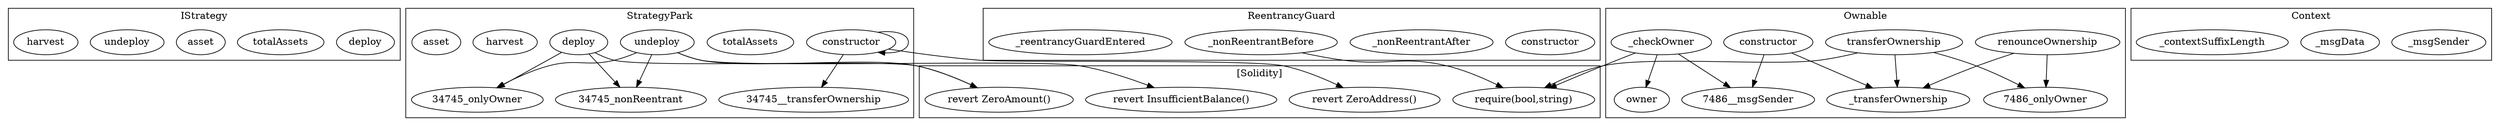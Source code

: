 strict digraph {
subgraph cluster_37703_IStrategy {
label = "IStrategy"
"37703_deploy" [label="deploy"]
"37703_totalAssets" [label="totalAssets"]
"37703_asset" [label="asset"]
"37703_undeploy" [label="undeploy"]
"37703_harvest" [label="harvest"]
}subgraph cluster_13424_ReentrancyGuard {
label = "ReentrancyGuard"
"13424_constructor" [label="constructor"]
"13424__nonReentrantAfter" [label="_nonReentrantAfter"]
"13424__nonReentrantBefore" [label="_nonReentrantBefore"]
"13424__reentrancyGuardEntered" [label="_reentrancyGuardEntered"]
}subgraph cluster_34745_StrategyPark {
label = "StrategyPark"
"34745_constructor" [label="constructor"]
"34745_totalAssets" [label="totalAssets"]
"34745_deploy" [label="deploy"]
"34745_undeploy" [label="undeploy"]
"34745_harvest" [label="harvest"]
"34745_asset" [label="asset"]
"34745_undeploy" -> "34745_nonReentrant"
"34745_deploy" -> "34745_nonReentrant"
"34745_undeploy" -> "34745_onlyOwner"
"34745_constructor" -> "34745__transferOwnership"
"34745_deploy" -> "34745_onlyOwner"
"34745_constructor" -> "34745_constructor"
}subgraph cluster_17436_Context {
label = "Context"
"17436__msgSender" [label="_msgSender"]
"17436__msgData" [label="_msgData"]
"17436__contextSuffixLength" [label="_contextSuffixLength"]
}subgraph cluster_7486_Ownable {
label = "Ownable"
"7486_constructor" [label="constructor"]
"7486__transferOwnership" [label="_transferOwnership"]
"7486_renounceOwnership" [label="renounceOwnership"]
"7486__checkOwner" [label="_checkOwner"]
"7486_owner" [label="owner"]
"7486_transferOwnership" [label="transferOwnership"]
"7486__checkOwner" -> "7486_owner"
"7486__checkOwner" -> "7486__msgSender"
"7486_constructor" -> "7486__msgSender"
"7486_transferOwnership" -> "7486_onlyOwner"
"7486_renounceOwnership" -> "7486_onlyOwner"
"7486_constructor" -> "7486__transferOwnership"
"7486_transferOwnership" -> "7486__transferOwnership"
"7486_renounceOwnership" -> "7486__transferOwnership"
}subgraph cluster_solidity {
label = "[Solidity]"
"revert ZeroAmount()" 
"revert InsufficientBalance()" 
"revert ZeroAddress()" 
"require(bool,string)" 
"34745_deploy" -> "revert ZeroAmount()"
"7486_transferOwnership" -> "require(bool,string)"
"34745_constructor" -> "revert ZeroAddress()"
"13424__nonReentrantBefore" -> "require(bool,string)"
"34745_undeploy" -> "revert InsufficientBalance()"
"7486__checkOwner" -> "require(bool,string)"
"34745_undeploy" -> "revert ZeroAmount()"
}
}